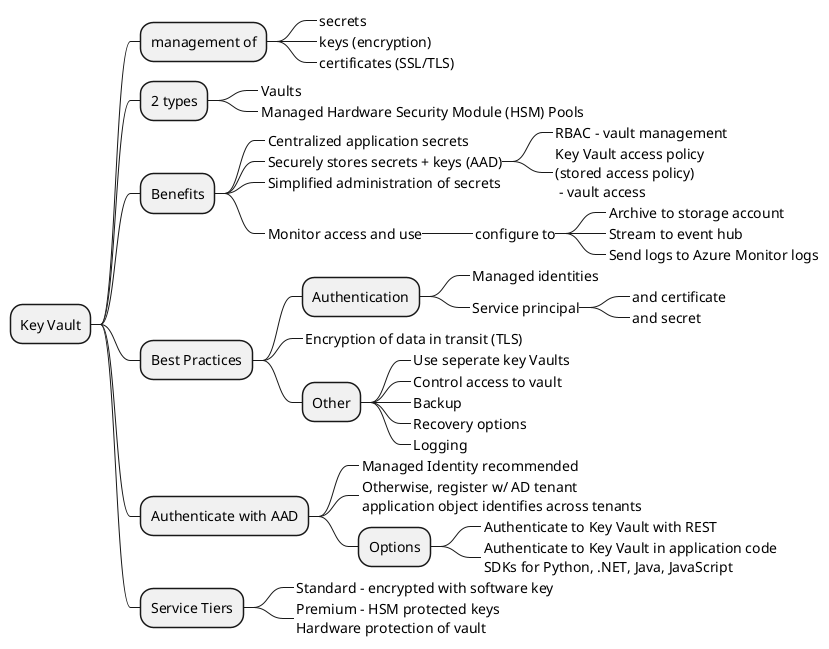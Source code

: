 @startmindmap "Key Vault"

+ Key Vault
++ management of
+++_ secrets
+++_ keys (encryption)
+++_ certificates (SSL/TLS)
++ 2 types
+++_ Vaults
+++_ Managed Hardware Security Module (HSM) Pools

++ Benefits
+++_ Centralized application secrets
+++_ Securely stores secrets + keys (AAD)
++++_ RBAC - vault management
++++_ Key Vault access policy\n(stored access policy)\n - vault access
+++_ Simplified administration of secrets
+++_ Monitor access and use
++++_ configure to
+++++_ Archive to storage account
+++++_ Stream to event hub
+++++_ Send logs to Azure Monitor logs

++ Best Practices
+++ Authentication
++++_ Managed identities
++++_ Service principal
+++++_ and certificate
+++++_ and secret
+++_ Encryption of data in transit (TLS)
+++ Other
++++_ Use seperate key Vaults
++++_ Control access to vault
++++_ Backup
++++_ Recovery options
++++_ Logging
++ Authenticate with AAD
+++_ Managed Identity recommended
+++_ Otherwise, register w/ AD tenant\napplication object identifies across tenants
+++ Options
++++_ Authenticate to Key Vault with REST
++++_ Authenticate to Key Vault in application code\nSDKs for Python, .NET, Java, JavaScript
++ Service Tiers
+++_ Standard - encrypted with software key
+++_ Premium - HSM protected keys\nHardware protection of vault

@endmindmap
